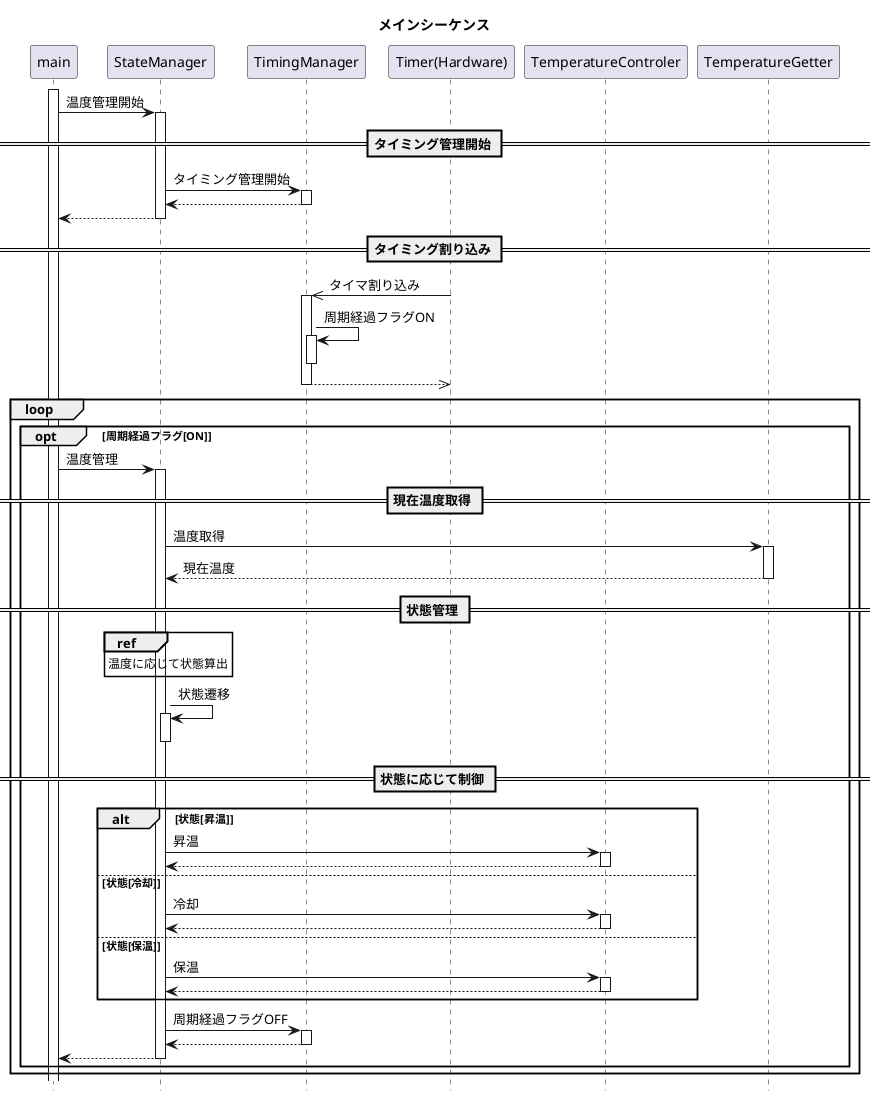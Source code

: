 @startuml

hide footbox

title メインシーケンス


participant "main" as FuncMain
participant "StateManager" as ClassStateManager
participant "TimingManager" as ClassTimingManager
participant "Timer(Hardware)" as HardwareTimer
participant "TemperatureControler" as ClassTemperatureControler
participant "TemperatureGetter" as ClassTemperatureGetter

activate FuncMain

FuncMain -> ClassStateManager : 温度管理開始
  activate ClassStateManager

== タイミング管理開始 ==
ClassStateManager -> ClassTimingManager : タイミング管理開始
  activate ClassTimingManager
ClassStateManager <-- ClassTimingManager
  deactivate ClassTimingManager

FuncMain <-- ClassStateManager
  deactivate ClassStateManager

== タイミング割り込み ==
ClassTimingManager <<- HardwareTimer : タイマ割り込み
  activate ClassTimingManager
ClassTimingManager -> ClassTimingManager : 周期経過フラグON
  activate ClassTimingManager
  deactivate ClassTimingManager
ClassTimingManager -->> HardwareTimer
  deactivate ClassTimingManager

loop
  opt 周期経過フラグ[ON]
  FuncMain -> ClassStateManager : 温度管理
    activate ClassStateManager
    == 現在温度取得 ==
    ClassStateManager -> ClassTemperatureGetter : 温度取得
      activate ClassTemperatureGetter
    ClassStateManager <-- ClassTemperatureGetter : 現在温度
      deactivate ClassTemperatureGetter

    == 状態管理 ==
    ref over ClassStateManager : 温度に応じて状態算出

    ClassStateManager -> ClassStateManager : 状態遷移
      activate ClassStateManager
      deactivate ClassStateManager

    == 状態に応じて制御 ==
    alt 状態[昇温]
      ClassStateManager -> ClassTemperatureControler : 昇温
        activate ClassTemperatureControler
      ClassStateManager <-- ClassTemperatureControler
        deactivate ClassTemperatureControler
    else 状態[冷却]
      ClassStateManager -> ClassTemperatureControler : 冷却
        activate ClassTemperatureControler
      ClassStateManager <-- ClassTemperatureControler
        deactivate ClassTemperatureControler
    else 状態[保温]
      ClassStateManager -> ClassTemperatureControler : 保温
        activate ClassTemperatureControler
      ClassStateManager <-- ClassTemperatureControler
        deactivate ClassTemperatureControler
    end
    ClassStateManager -> ClassTimingManager :  周期経過フラグOFF
      activate ClassTimingManager
    ClassStateManager <-- ClassTimingManager
      deactivate ClassTimingManager

    FuncMain <-- ClassStateManager
      deactivate ClassStateManager
  end
end
@enduml
